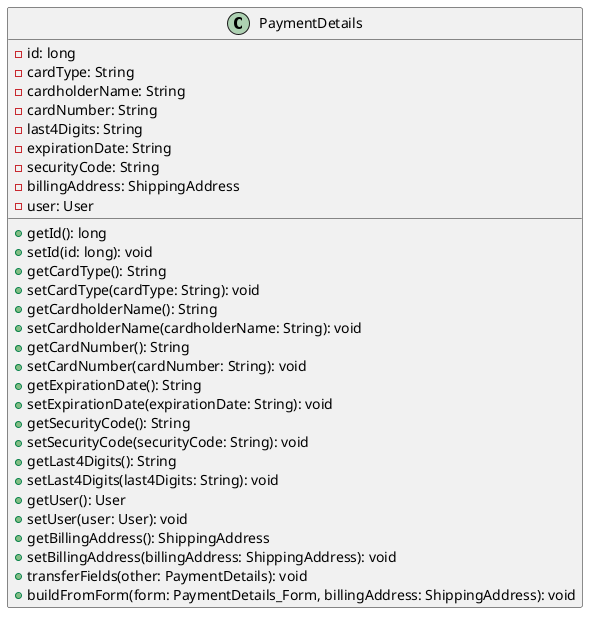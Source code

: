 @startuml
class PaymentDetails [[java:edu.sru.cpsc.webshopping.domain.billing.PaymentDetails]] {
	-id: long
	-cardType: String
	-cardholderName: String
	-cardNumber: String
	-last4Digits: String
	-expirationDate: String
	-securityCode: String
	-billingAddress: ShippingAddress
	-user: User
	+getId(): long
	+setId(id: long): void
	+getCardType(): String
	+setCardType(cardType: String): void
	+getCardholderName(): String
	+setCardholderName(cardholderName: String): void
	+getCardNumber(): String
	+setCardNumber(cardNumber: String): void
	+getExpirationDate(): String
	+setExpirationDate(expirationDate: String): void
	+getSecurityCode(): String
	+setSecurityCode(securityCode: String): void
	+getLast4Digits(): String
	+setLast4Digits(last4Digits: String): void
	+getUser(): User
	+setUser(user: User): void
	+getBillingAddress(): ShippingAddress
	+setBillingAddress(billingAddress: ShippingAddress): void
	+transferFields(other: PaymentDetails): void
	+buildFromForm(form: PaymentDetails_Form, billingAddress: ShippingAddress): void
}
@enduml